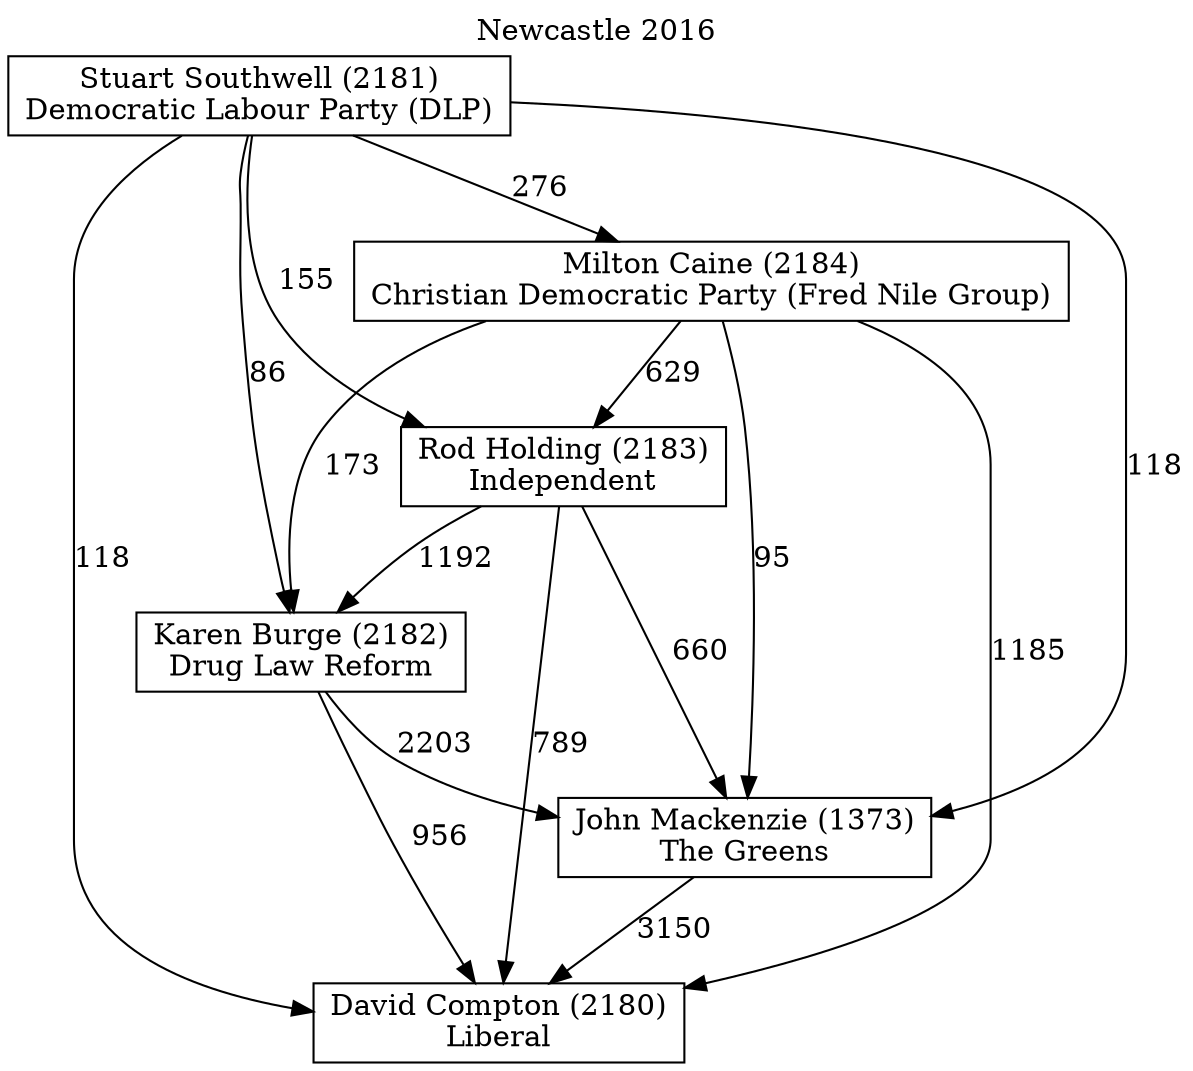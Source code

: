 // House preference flow
digraph "David Compton (2180)_Newcastle_2016" {
	graph [label="Newcastle 2016" labelloc=t mclimit=10]
	node [shape=box]
	"David Compton (2180)" [label="David Compton (2180)
Liberal"]
	"John Mackenzie (1373)" [label="John Mackenzie (1373)
The Greens"]
	"Karen Burge (2182)" [label="Karen Burge (2182)
Drug Law Reform"]
	"Rod Holding (2183)" [label="Rod Holding (2183)
Independent"]
	"Milton Caine (2184)" [label="Milton Caine (2184)
Christian Democratic Party (Fred Nile Group)"]
	"Stuart Southwell (2181)" [label="Stuart Southwell (2181)
Democratic Labour Party (DLP)"]
	"John Mackenzie (1373)" -> "David Compton (2180)" [label=3150]
	"Karen Burge (2182)" -> "John Mackenzie (1373)" [label=2203]
	"Rod Holding (2183)" -> "Karen Burge (2182)" [label=1192]
	"Milton Caine (2184)" -> "Rod Holding (2183)" [label=629]
	"Stuart Southwell (2181)" -> "Milton Caine (2184)" [label=276]
	"Karen Burge (2182)" -> "David Compton (2180)" [label=956]
	"Rod Holding (2183)" -> "David Compton (2180)" [label=789]
	"Milton Caine (2184)" -> "David Compton (2180)" [label=1185]
	"Stuart Southwell (2181)" -> "David Compton (2180)" [label=118]
	"Stuart Southwell (2181)" -> "Rod Holding (2183)" [label=155]
	"Milton Caine (2184)" -> "Karen Burge (2182)" [label=173]
	"Stuart Southwell (2181)" -> "Karen Burge (2182)" [label=86]
	"Rod Holding (2183)" -> "John Mackenzie (1373)" [label=660]
	"Milton Caine (2184)" -> "John Mackenzie (1373)" [label=95]
	"Stuart Southwell (2181)" -> "John Mackenzie (1373)" [label=118]
}
